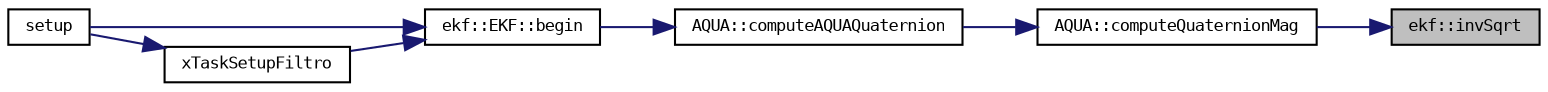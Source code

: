 digraph "ekf::invSqrt"
{
 // LATEX_PDF_SIZE
  bgcolor="transparent";
  edge [fontname="DejaVuSansMono",fontsize="8",labelfontname="DejaVuSansMono",labelfontsize="8"];
  node [fontname="DejaVuSansMono",fontsize="8",shape=record];
  rankdir="RL";
  Node1 [label="ekf::invSqrt",height=0.2,width=0.4,color="black", fillcolor="grey75", style="filled", fontcolor="black",tooltip="Calcula o inverso do raiz de um float."];
  Node1 -> Node2 [dir="back",color="midnightblue",fontsize="8",style="solid",fontname="DejaVuSansMono"];
  Node2 [label="AQUA::computeQuaternionMag",height=0.2,width=0.4,color="black",URL="$classAQUA.html#a6adb2b857affb225b29fb91e6f6a7194",tooltip=" "];
  Node2 -> Node3 [dir="back",color="midnightblue",fontsize="8",style="solid",fontname="DejaVuSansMono"];
  Node3 [label="AQUA::computeAQUAQuaternion",height=0.2,width=0.4,color="black",URL="$classAQUA.html#ae3ddff89a969a0d2a3d3c675ed5b8065",tooltip=" "];
  Node3 -> Node4 [dir="back",color="midnightblue",fontsize="8",style="solid",fontname="DejaVuSansMono"];
  Node4 [label="ekf::EKF::begin",height=0.2,width=0.4,color="black",URL="$classekf_1_1EKF.html#a4a6998123529ab0d0844ad21419fc895",tooltip="Inicializacao do filtro de Kalman."];
  Node4 -> Node5 [dir="back",color="midnightblue",fontsize="8",style="solid",fontname="DejaVuSansMono"];
  Node5 [label="setup",height=0.2,width=0.4,color="black",URL="$main_8cpp.html#a4fc01d736fe50cf5b977f755b675f11d",tooltip=" "];
  Node4 -> Node6 [dir="back",color="midnightblue",fontsize="8",style="solid",fontname="DejaVuSansMono"];
  Node6 [label="xTaskSetupFiltro",height=0.2,width=0.4,color="black",URL="$main_8cpp.html#a1d67803bd6f9b50c1e3686650e280f68",tooltip=" "];
  Node6 -> Node5 [dir="back",color="midnightblue",fontsize="8",style="solid",fontname="DejaVuSansMono"];
}
